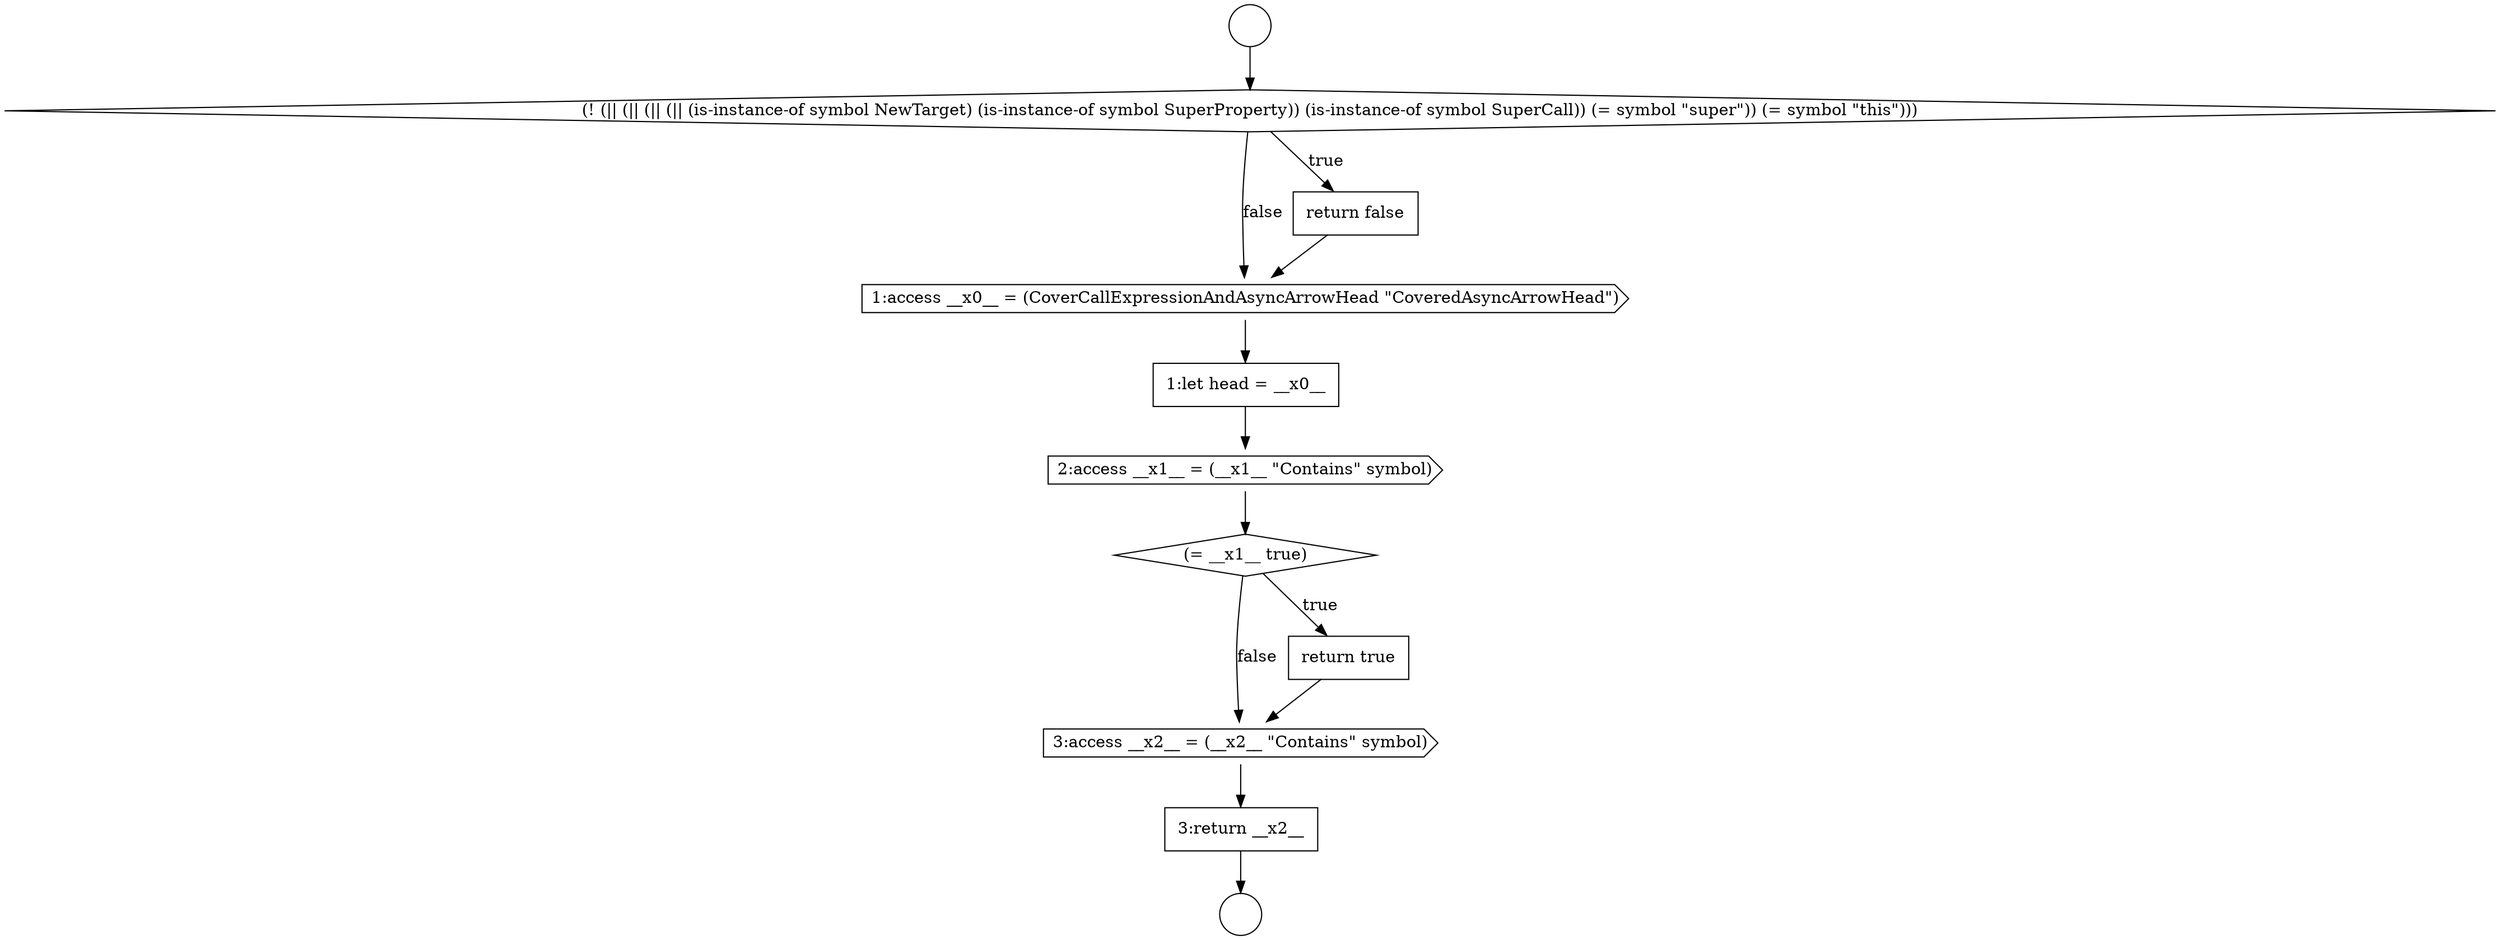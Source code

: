 digraph {
  node9918 [shape=none, margin=0, label=<<font color="black">
    <table border="0" cellborder="1" cellspacing="0" cellpadding="10">
      <tr><td align="left">1:let head = __x0__</td></tr>
    </table>
  </font>> color="black" fillcolor="white" style=filled]
  node9917 [shape=cds, label=<<font color="black">1:access __x0__ = (CoverCallExpressionAndAsyncArrowHead &quot;CoveredAsyncArrowHead&quot;)</font>> color="black" fillcolor="white" style=filled]
  node9913 [shape=circle label=" " color="black" fillcolor="white" style=filled]
  node9920 [shape=diamond, label=<<font color="black">(= __x1__ true)</font>> color="black" fillcolor="white" style=filled]
  node9919 [shape=cds, label=<<font color="black">2:access __x1__ = (__x1__ &quot;Contains&quot; symbol)</font>> color="black" fillcolor="white" style=filled]
  node9922 [shape=cds, label=<<font color="black">3:access __x2__ = (__x2__ &quot;Contains&quot; symbol)</font>> color="black" fillcolor="white" style=filled]
  node9915 [shape=diamond, label=<<font color="black">(! (|| (|| (|| (|| (is-instance-of symbol NewTarget) (is-instance-of symbol SuperProperty)) (is-instance-of symbol SuperCall)) (= symbol &quot;super&quot;)) (= symbol &quot;this&quot;)))</font>> color="black" fillcolor="white" style=filled]
  node9914 [shape=circle label=" " color="black" fillcolor="white" style=filled]
  node9923 [shape=none, margin=0, label=<<font color="black">
    <table border="0" cellborder="1" cellspacing="0" cellpadding="10">
      <tr><td align="left">3:return __x2__</td></tr>
    </table>
  </font>> color="black" fillcolor="white" style=filled]
  node9916 [shape=none, margin=0, label=<<font color="black">
    <table border="0" cellborder="1" cellspacing="0" cellpadding="10">
      <tr><td align="left">return false</td></tr>
    </table>
  </font>> color="black" fillcolor="white" style=filled]
  node9921 [shape=none, margin=0, label=<<font color="black">
    <table border="0" cellborder="1" cellspacing="0" cellpadding="10">
      <tr><td align="left">return true</td></tr>
    </table>
  </font>> color="black" fillcolor="white" style=filled]
  node9919 -> node9920 [ color="black"]
  node9918 -> node9919 [ color="black"]
  node9920 -> node9921 [label=<<font color="black">true</font>> color="black"]
  node9920 -> node9922 [label=<<font color="black">false</font>> color="black"]
  node9913 -> node9915 [ color="black"]
  node9916 -> node9917 [ color="black"]
  node9915 -> node9916 [label=<<font color="black">true</font>> color="black"]
  node9915 -> node9917 [label=<<font color="black">false</font>> color="black"]
  node9917 -> node9918 [ color="black"]
  node9923 -> node9914 [ color="black"]
  node9921 -> node9922 [ color="black"]
  node9922 -> node9923 [ color="black"]
}
